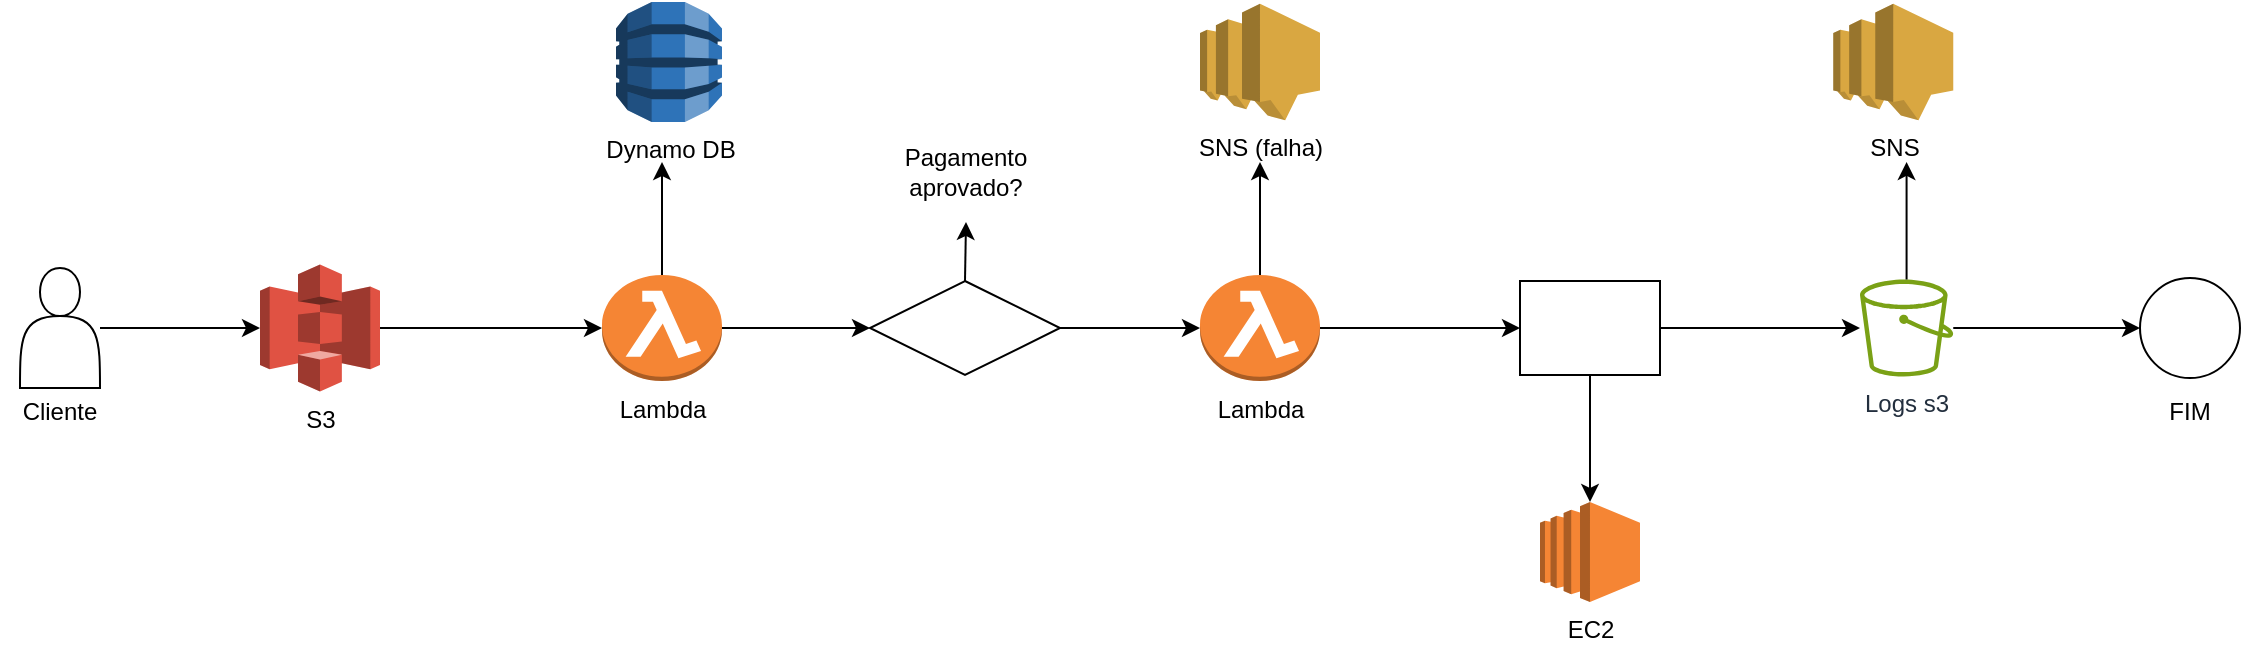 <mxfile version="28.2.7">
  <diagram name="Página-1" id="0JbOWPOv06Nll646adNd">
    <mxGraphModel dx="1281" dy="527" grid="1" gridSize="10" guides="1" tooltips="1" connect="1" arrows="1" fold="1" page="1" pageScale="1" pageWidth="1169" pageHeight="827" math="0" shadow="0">
      <root>
        <mxCell id="0" />
        <mxCell id="1" parent="0" />
        <mxCell id="cej68eWl56oOY3Sh1ooo-2" value="" style="shape=actor;whiteSpace=wrap;html=1;" vertex="1" parent="1">
          <mxGeometry x="40" y="223" width="40" height="60" as="geometry" />
        </mxCell>
        <mxCell id="cej68eWl56oOY3Sh1ooo-3" value="S3" style="outlineConnect=0;dashed=0;verticalLabelPosition=bottom;verticalAlign=top;align=center;html=1;shape=mxgraph.aws3.s3;fillColor=#E05243;gradientColor=none;" vertex="1" parent="1">
          <mxGeometry x="160" y="221.25" width="60" height="63.5" as="geometry" />
        </mxCell>
        <mxCell id="cej68eWl56oOY3Sh1ooo-18" style="edgeStyle=orthogonalEdgeStyle;rounded=0;orthogonalLoop=1;jettySize=auto;html=1;exitX=0.5;exitY=0;exitDx=0;exitDy=0;exitPerimeter=0;" edge="1" parent="1" source="cej68eWl56oOY3Sh1ooo-4">
          <mxGeometry relative="1" as="geometry">
            <mxPoint x="361" y="170" as="targetPoint" />
          </mxGeometry>
        </mxCell>
        <mxCell id="cej68eWl56oOY3Sh1ooo-19" style="edgeStyle=orthogonalEdgeStyle;rounded=0;orthogonalLoop=1;jettySize=auto;html=1;exitX=1;exitY=0.5;exitDx=0;exitDy=0;exitPerimeter=0;entryX=0;entryY=0.5;entryDx=0;entryDy=0;" edge="1" parent="1" source="cej68eWl56oOY3Sh1ooo-4" target="cej68eWl56oOY3Sh1ooo-6">
          <mxGeometry relative="1" as="geometry" />
        </mxCell>
        <mxCell id="cej68eWl56oOY3Sh1ooo-4" value="Lambda" style="outlineConnect=0;dashed=0;verticalLabelPosition=bottom;verticalAlign=top;align=center;html=1;shape=mxgraph.aws3.lambda_function;fillColor=#F58534;gradientColor=none;" vertex="1" parent="1">
          <mxGeometry x="331" y="226.5" width="60" height="53" as="geometry" />
        </mxCell>
        <mxCell id="cej68eWl56oOY3Sh1ooo-5" value="Dynamo DB" style="outlineConnect=0;dashed=0;verticalLabelPosition=bottom;verticalAlign=top;align=center;html=1;shape=mxgraph.aws3.dynamo_db;fillColor=#2E73B8;gradientColor=none;" vertex="1" parent="1">
          <mxGeometry x="338" y="90" width="53" height="60" as="geometry" />
        </mxCell>
        <mxCell id="cej68eWl56oOY3Sh1ooo-11" style="edgeStyle=orthogonalEdgeStyle;rounded=0;orthogonalLoop=1;jettySize=auto;html=1;exitX=0.5;exitY=0;exitDx=0;exitDy=0;" edge="1" parent="1" source="cej68eWl56oOY3Sh1ooo-6">
          <mxGeometry relative="1" as="geometry">
            <mxPoint x="513" y="200" as="targetPoint" />
          </mxGeometry>
        </mxCell>
        <mxCell id="cej68eWl56oOY3Sh1ooo-6" value="" style="rhombus;" vertex="1" parent="1">
          <mxGeometry x="465" y="229.5" width="95" height="47" as="geometry" />
        </mxCell>
        <mxCell id="cej68eWl56oOY3Sh1ooo-21" style="edgeStyle=orthogonalEdgeStyle;rounded=0;orthogonalLoop=1;jettySize=auto;html=1;exitX=0.5;exitY=0;exitDx=0;exitDy=0;exitPerimeter=0;" edge="1" parent="1" source="cej68eWl56oOY3Sh1ooo-7">
          <mxGeometry relative="1" as="geometry">
            <mxPoint x="660" y="170" as="targetPoint" />
          </mxGeometry>
        </mxCell>
        <mxCell id="cej68eWl56oOY3Sh1ooo-7" value="Lambda&lt;div&gt;&lt;br&gt;&lt;/div&gt;" style="outlineConnect=0;dashed=0;verticalLabelPosition=bottom;verticalAlign=top;align=center;html=1;shape=mxgraph.aws3.lambda_function;fillColor=#F58534;gradientColor=none;" vertex="1" parent="1">
          <mxGeometry x="630" y="226.5" width="60" height="53" as="geometry" />
        </mxCell>
        <mxCell id="cej68eWl56oOY3Sh1ooo-8" value="SNS (falha)" style="outlineConnect=0;dashed=0;verticalLabelPosition=bottom;verticalAlign=top;align=center;html=1;shape=mxgraph.aws3.sns;fillColor=#D9A741;gradientColor=none;" vertex="1" parent="1">
          <mxGeometry x="630" y="90.88" width="60" height="58.25" as="geometry" />
        </mxCell>
        <mxCell id="cej68eWl56oOY3Sh1ooo-28" style="edgeStyle=orthogonalEdgeStyle;rounded=0;orthogonalLoop=1;jettySize=auto;html=1;" edge="1" parent="1" source="cej68eWl56oOY3Sh1ooo-9" target="cej68eWl56oOY3Sh1ooo-24">
          <mxGeometry relative="1" as="geometry" />
        </mxCell>
        <mxCell id="cej68eWl56oOY3Sh1ooo-9" value="" style="points=[[0.25,0,0],[0.5,0,0],[0.75,0,0],[1,0.25,0],[1,0.5,0],[1,0.75,0],[0.75,1,0],[0.5,1,0],[0.25,1,0],[0,0.75,0],[0,0.5,0],[0,0.25,0]];shape=mxgraph.bpmn.task2;whiteSpace=wrap;rectStyle=rounded;size=10;html=1;container=1;expand=0;collapsible=0;taskMarker=abstract;isLoopMultiParallel=1;" vertex="1" parent="1">
          <mxGeometry x="790" y="229.5" width="70" height="47" as="geometry" />
        </mxCell>
        <mxCell id="cej68eWl56oOY3Sh1ooo-10" value="EC2" style="outlineConnect=0;dashed=0;verticalLabelPosition=bottom;verticalAlign=top;align=center;html=1;shape=mxgraph.aws3.ec2;fillColor=#F58534;gradientColor=none;" vertex="1" parent="1">
          <mxGeometry x="800" y="340" width="50" height="50" as="geometry" />
        </mxCell>
        <mxCell id="cej68eWl56oOY3Sh1ooo-12" value="Pagamento&lt;div&gt;aprovado?&lt;/div&gt;" style="text;html=1;whiteSpace=wrap;strokeColor=none;fillColor=none;align=center;verticalAlign=middle;rounded=0;" vertex="1" parent="1">
          <mxGeometry x="482.5" y="160" width="60" height="30" as="geometry" />
        </mxCell>
        <mxCell id="cej68eWl56oOY3Sh1ooo-15" value="Cliente" style="text;html=1;whiteSpace=wrap;strokeColor=none;fillColor=none;align=center;verticalAlign=middle;rounded=0;" vertex="1" parent="1">
          <mxGeometry x="30" y="279.5" width="60" height="30" as="geometry" />
        </mxCell>
        <mxCell id="cej68eWl56oOY3Sh1ooo-16" style="edgeStyle=orthogonalEdgeStyle;rounded=0;orthogonalLoop=1;jettySize=auto;html=1;entryX=0;entryY=0.5;entryDx=0;entryDy=0;entryPerimeter=0;" edge="1" parent="1" source="cej68eWl56oOY3Sh1ooo-2" target="cej68eWl56oOY3Sh1ooo-3">
          <mxGeometry relative="1" as="geometry" />
        </mxCell>
        <mxCell id="cej68eWl56oOY3Sh1ooo-17" style="edgeStyle=orthogonalEdgeStyle;rounded=0;orthogonalLoop=1;jettySize=auto;html=1;exitX=1;exitY=0.5;exitDx=0;exitDy=0;exitPerimeter=0;entryX=0;entryY=0.5;entryDx=0;entryDy=0;entryPerimeter=0;" edge="1" parent="1" source="cej68eWl56oOY3Sh1ooo-3" target="cej68eWl56oOY3Sh1ooo-4">
          <mxGeometry relative="1" as="geometry" />
        </mxCell>
        <mxCell id="cej68eWl56oOY3Sh1ooo-20" style="edgeStyle=orthogonalEdgeStyle;rounded=0;orthogonalLoop=1;jettySize=auto;html=1;entryX=0;entryY=0.5;entryDx=0;entryDy=0;entryPerimeter=0;" edge="1" parent="1" source="cej68eWl56oOY3Sh1ooo-6" target="cej68eWl56oOY3Sh1ooo-7">
          <mxGeometry relative="1" as="geometry" />
        </mxCell>
        <mxCell id="cej68eWl56oOY3Sh1ooo-22" style="edgeStyle=orthogonalEdgeStyle;rounded=0;orthogonalLoop=1;jettySize=auto;html=1;exitX=1;exitY=0.5;exitDx=0;exitDy=0;exitPerimeter=0;entryX=0;entryY=0.5;entryDx=0;entryDy=0;entryPerimeter=0;" edge="1" parent="1" source="cej68eWl56oOY3Sh1ooo-7" target="cej68eWl56oOY3Sh1ooo-9">
          <mxGeometry relative="1" as="geometry" />
        </mxCell>
        <mxCell id="cej68eWl56oOY3Sh1ooo-23" style="edgeStyle=orthogonalEdgeStyle;rounded=0;orthogonalLoop=1;jettySize=auto;html=1;entryX=0.5;entryY=0;entryDx=0;entryDy=0;entryPerimeter=0;" edge="1" parent="1" source="cej68eWl56oOY3Sh1ooo-9" target="cej68eWl56oOY3Sh1ooo-10">
          <mxGeometry relative="1" as="geometry" />
        </mxCell>
        <mxCell id="cej68eWl56oOY3Sh1ooo-30" style="edgeStyle=orthogonalEdgeStyle;rounded=0;orthogonalLoop=1;jettySize=auto;html=1;entryX=0;entryY=0.5;entryDx=0;entryDy=0;" edge="1" parent="1" source="cej68eWl56oOY3Sh1ooo-24" target="cej68eWl56oOY3Sh1ooo-26">
          <mxGeometry relative="1" as="geometry">
            <mxPoint x="1090" y="253" as="targetPoint" />
          </mxGeometry>
        </mxCell>
        <mxCell id="cej68eWl56oOY3Sh1ooo-24" value="Logs s3" style="sketch=0;outlineConnect=0;fontColor=#232F3E;gradientColor=none;fillColor=#7AA116;strokeColor=none;dashed=0;verticalLabelPosition=bottom;verticalAlign=top;align=center;html=1;fontSize=12;fontStyle=0;aspect=fixed;pointerEvents=1;shape=mxgraph.aws4.bucket;" vertex="1" parent="1">
          <mxGeometry x="960" y="228.75" width="46.63" height="48.5" as="geometry" />
        </mxCell>
        <mxCell id="cej68eWl56oOY3Sh1ooo-25" value="SNS" style="outlineConnect=0;dashed=0;verticalLabelPosition=bottom;verticalAlign=top;align=center;html=1;shape=mxgraph.aws3.sns;fillColor=#D9A741;gradientColor=none;" vertex="1" parent="1">
          <mxGeometry x="946.63" y="90.88" width="60" height="58.25" as="geometry" />
        </mxCell>
        <mxCell id="cej68eWl56oOY3Sh1ooo-26" value="" style="ellipse;whiteSpace=wrap;html=1;" vertex="1" parent="1">
          <mxGeometry x="1100" y="228" width="50" height="50" as="geometry" />
        </mxCell>
        <mxCell id="cej68eWl56oOY3Sh1ooo-27" value="FIM" style="text;html=1;whiteSpace=wrap;strokeColor=none;fillColor=none;align=center;verticalAlign=middle;rounded=0;" vertex="1" parent="1">
          <mxGeometry x="1095" y="279.5" width="60" height="30" as="geometry" />
        </mxCell>
        <mxCell id="cej68eWl56oOY3Sh1ooo-29" style="edgeStyle=orthogonalEdgeStyle;rounded=0;orthogonalLoop=1;jettySize=auto;html=1;entryX=0.611;entryY=1.358;entryDx=0;entryDy=0;entryPerimeter=0;" edge="1" parent="1" source="cej68eWl56oOY3Sh1ooo-24" target="cej68eWl56oOY3Sh1ooo-25">
          <mxGeometry relative="1" as="geometry" />
        </mxCell>
      </root>
    </mxGraphModel>
  </diagram>
</mxfile>
